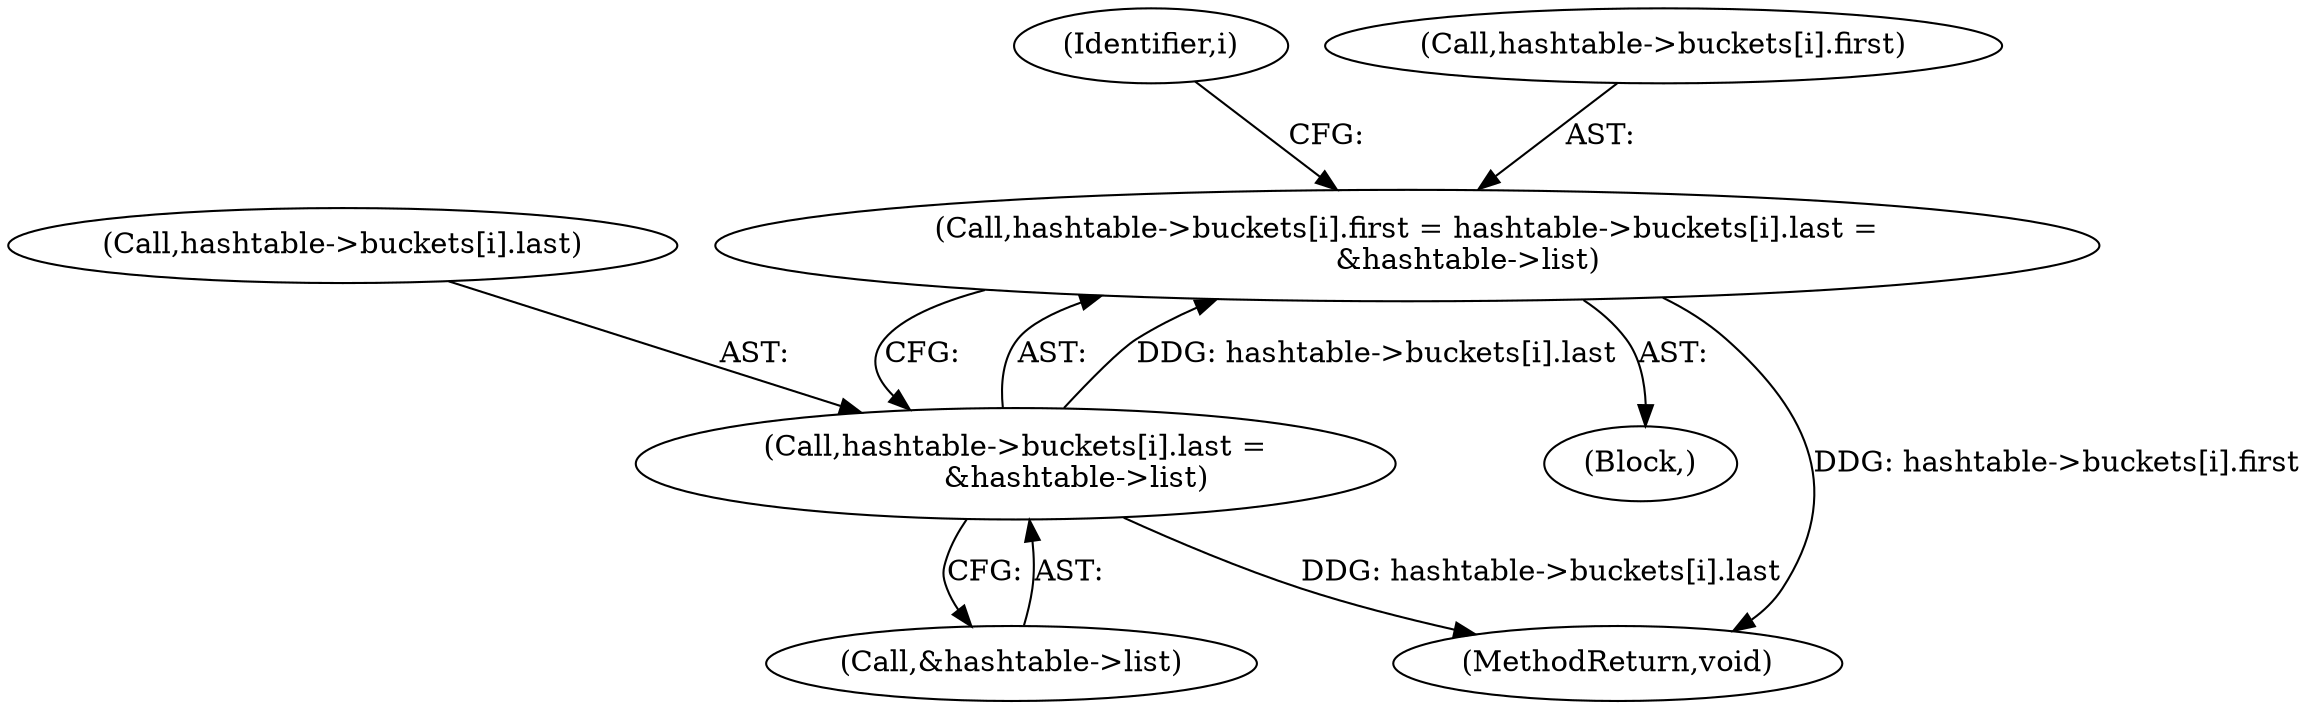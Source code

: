 digraph "0_jansson_8f80c2d83808150724d31793e6ade92749b1faa4_0@pointer" {
"1000117" [label="(Call,hashtable->buckets[i].first = hashtable->buckets[i].last =\n             &hashtable->list)"];
"1000125" [label="(Call,hashtable->buckets[i].last =\n             &hashtable->list)"];
"1000125" [label="(Call,hashtable->buckets[i].last =\n             &hashtable->list)"];
"1000115" [label="(Identifier,i)"];
"1000116" [label="(Block,)"];
"1000126" [label="(Call,hashtable->buckets[i].last)"];
"1000133" [label="(Call,&hashtable->list)"];
"1000147" [label="(MethodReturn,void)"];
"1000118" [label="(Call,hashtable->buckets[i].first)"];
"1000117" [label="(Call,hashtable->buckets[i].first = hashtable->buckets[i].last =\n             &hashtable->list)"];
"1000117" -> "1000116"  [label="AST: "];
"1000117" -> "1000125"  [label="CFG: "];
"1000118" -> "1000117"  [label="AST: "];
"1000125" -> "1000117"  [label="AST: "];
"1000115" -> "1000117"  [label="CFG: "];
"1000117" -> "1000147"  [label="DDG: hashtable->buckets[i].first"];
"1000125" -> "1000117"  [label="DDG: hashtable->buckets[i].last"];
"1000125" -> "1000133"  [label="CFG: "];
"1000126" -> "1000125"  [label="AST: "];
"1000133" -> "1000125"  [label="AST: "];
"1000125" -> "1000147"  [label="DDG: hashtable->buckets[i].last"];
}
